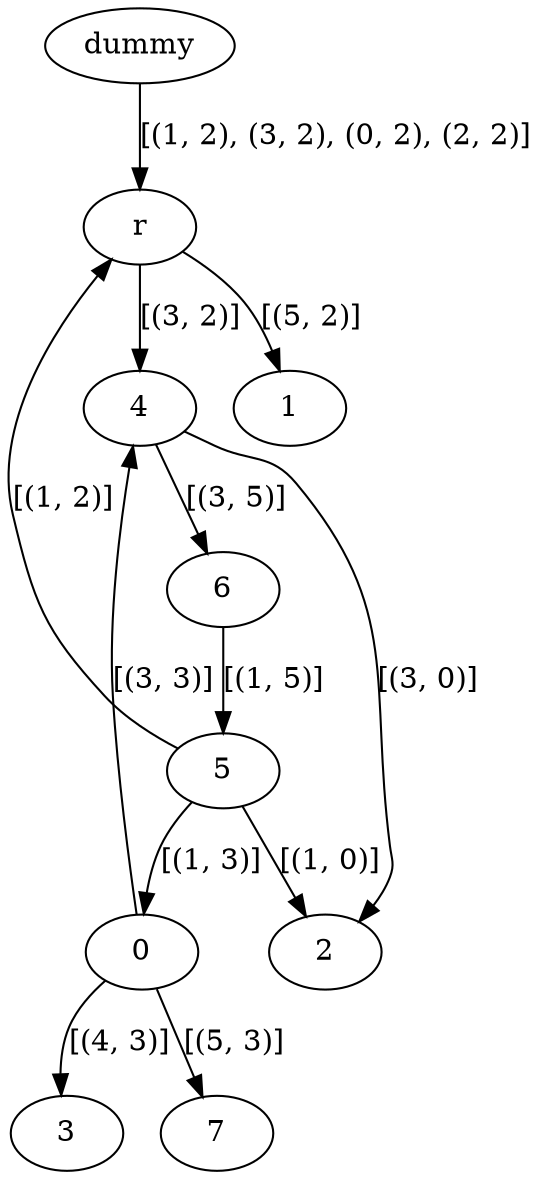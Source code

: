 digraph {
	dummy [label=dummy]
	dummy -> r [label="[(1, 2), (3, 2), (0, 2), (2, 2)]"]
	0 [label=0]
	0 -> 3 [label="[(4, 3)]"]
	0 -> 4 [label="[(3, 3)]"]
	0 -> 7 [label="[(5, 3)]"]
	r [label=r]
	r -> 1 [label="[(5, 2)]"]
	r -> 4 [label="[(3, 2)]"]
	5 [label=5]
	5 -> 2 [label="[(1, 0)]"]
	5 -> 0 [label="[(1, 3)]"]
	5 -> r [label="[(1, 2)]"]
	4 [label=4]
	4 -> 2 [label="[(3, 0)]"]
	4 -> 6 [label="[(3, 5)]"]
	6 [label=6]
	6 -> 5 [label="[(1, 5)]"]
}
